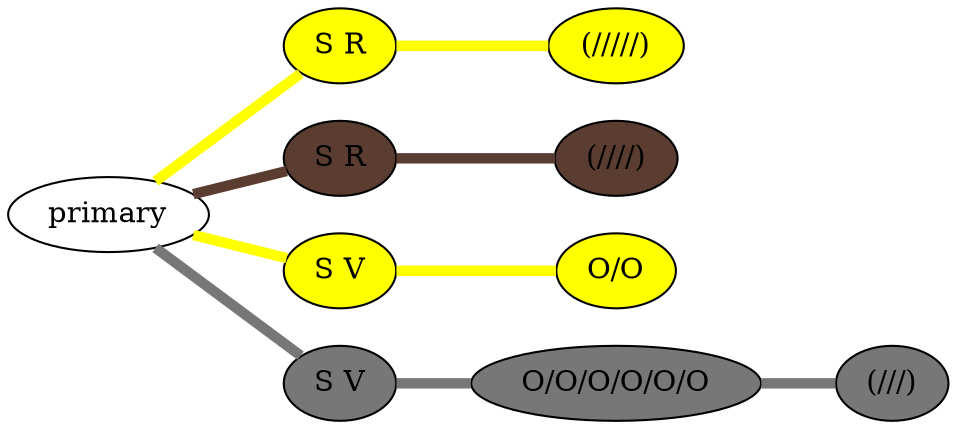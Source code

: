 graph {
 graph [rankdir=LR]
"primary" -- "1" [penwidth=5,color=yellow]
"1" [label="S R", style=filled, fillcolor=yellow]
"1" -- "1:0" [penwidth=5,color=yellow]
"1:0" [label="(/////)", style=filled, fillcolor=yellow]
"primary" -- "2" [penwidth=5,color="#5A3D30"]
"2" [label="S R", style=filled, fillcolor="#5A3D30"]
"2" -- "2:0" [penwidth=5,color="#5A3D30"]
"2:0" [label="(////)", style=filled, fillcolor="#5A3D30"]
"primary" -- "3" [penwidth=5,color=yellow]
"3" [label="S V", style=filled, fillcolor=yellow]
"3" -- "3:0" [penwidth=5,color=yellow]
"3:0" [label="O/O", style=filled, fillcolor=yellow]
"primary" -- "4" [penwidth=5,color="#777777"]
"4" [label="S V", style=filled, fillcolor="#777777"]
"4" -- "4:0" [penwidth=5,color="#777777"]
"4:0" [label="O/O/O/O/O/O", style=filled, fillcolor="#777777"]
"4:0" -- "4:1" [penwidth=5,color="#777777"]
"4:1" [label="(///)", style=filled, fillcolor="#777777"]
}
